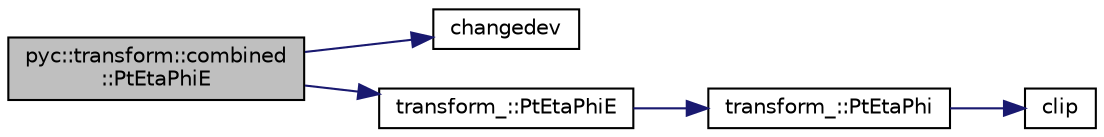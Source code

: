 digraph "pyc::transform::combined::PtEtaPhiE"
{
 // INTERACTIVE_SVG=YES
 // LATEX_PDF_SIZE
  edge [fontname="Helvetica",fontsize="10",labelfontname="Helvetica",labelfontsize="10"];
  node [fontname="Helvetica",fontsize="10",shape=record];
  rankdir="LR";
  Node1 [label="pyc::transform::combined\l::PtEtaPhiE",height=0.2,width=0.4,color="black", fillcolor="grey75", style="filled", fontcolor="black",tooltip=" "];
  Node1 -> Node2 [color="midnightblue",fontsize="10",style="solid",fontname="Helvetica"];
  Node2 [label="changedev",height=0.2,width=0.4,color="black", fillcolor="white", style="filled",URL="$utils_8h.html#a123aed6d73594e07c6401a7a6c587808",tooltip=" "];
  Node1 -> Node3 [color="midnightblue",fontsize="10",style="solid",fontname="Helvetica"];
  Node3 [label="transform_::PtEtaPhiE",height=0.2,width=0.4,color="black", fillcolor="white", style="filled",URL="$namespacetransform__.html#a59a9589e3d78c302e6f52b2fcd5ceedb",tooltip="Computes the transverse momentum (Pt), pseudorapidity (Eta), azimuthal angle (Phi),..."];
  Node3 -> Node4 [color="midnightblue",fontsize="10",style="solid",fontname="Helvetica"];
  Node4 [label="transform_::PtEtaPhi",height=0.2,width=0.4,color="black", fillcolor="white", style="filled",URL="$namespacetransform__.html#adf008ef1e94217cd7a7dae8c53a127a6",tooltip="Computes the transverse momentum (Pt), pseudorapidity (Eta), and azimuthal angle (Phi) from a momentu..."];
  Node4 -> Node5 [color="midnightblue",fontsize="10",style="solid",fontname="Helvetica"];
  Node5 [label="clip",height=0.2,width=0.4,color="black", fillcolor="white", style="filled",URL="$utils_8h.html#aaec9ca2d20716add3c686abd989934d0",tooltip=" "];
}
